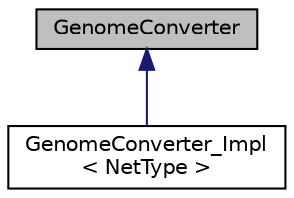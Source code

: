 digraph "GenomeConverter"
{
  edge [fontname="Helvetica",fontsize="10",labelfontname="Helvetica",labelfontsize="10"];
  node [fontname="Helvetica",fontsize="10",shape=record];
  Node1 [label="GenomeConverter",height=0.2,width=0.4,color="black", fillcolor="grey75", style="filled" fontcolor="black"];
  Node1 -> Node2 [dir="back",color="midnightblue",fontsize="10",style="solid",fontname="Helvetica"];
  Node2 [label="GenomeConverter_Impl\l\< NetType \>",height=0.2,width=0.4,color="black", fillcolor="white", style="filled",URL="$structGenomeConverter__Impl.html"];
}
